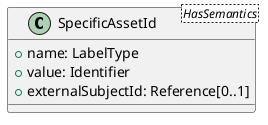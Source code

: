 @startuml
class SpecificAssetId<HasSemantics> {
  +name: LabelType
  +value: Identifier
  +externalSubjectId: Reference[0..1]
}
@enduml